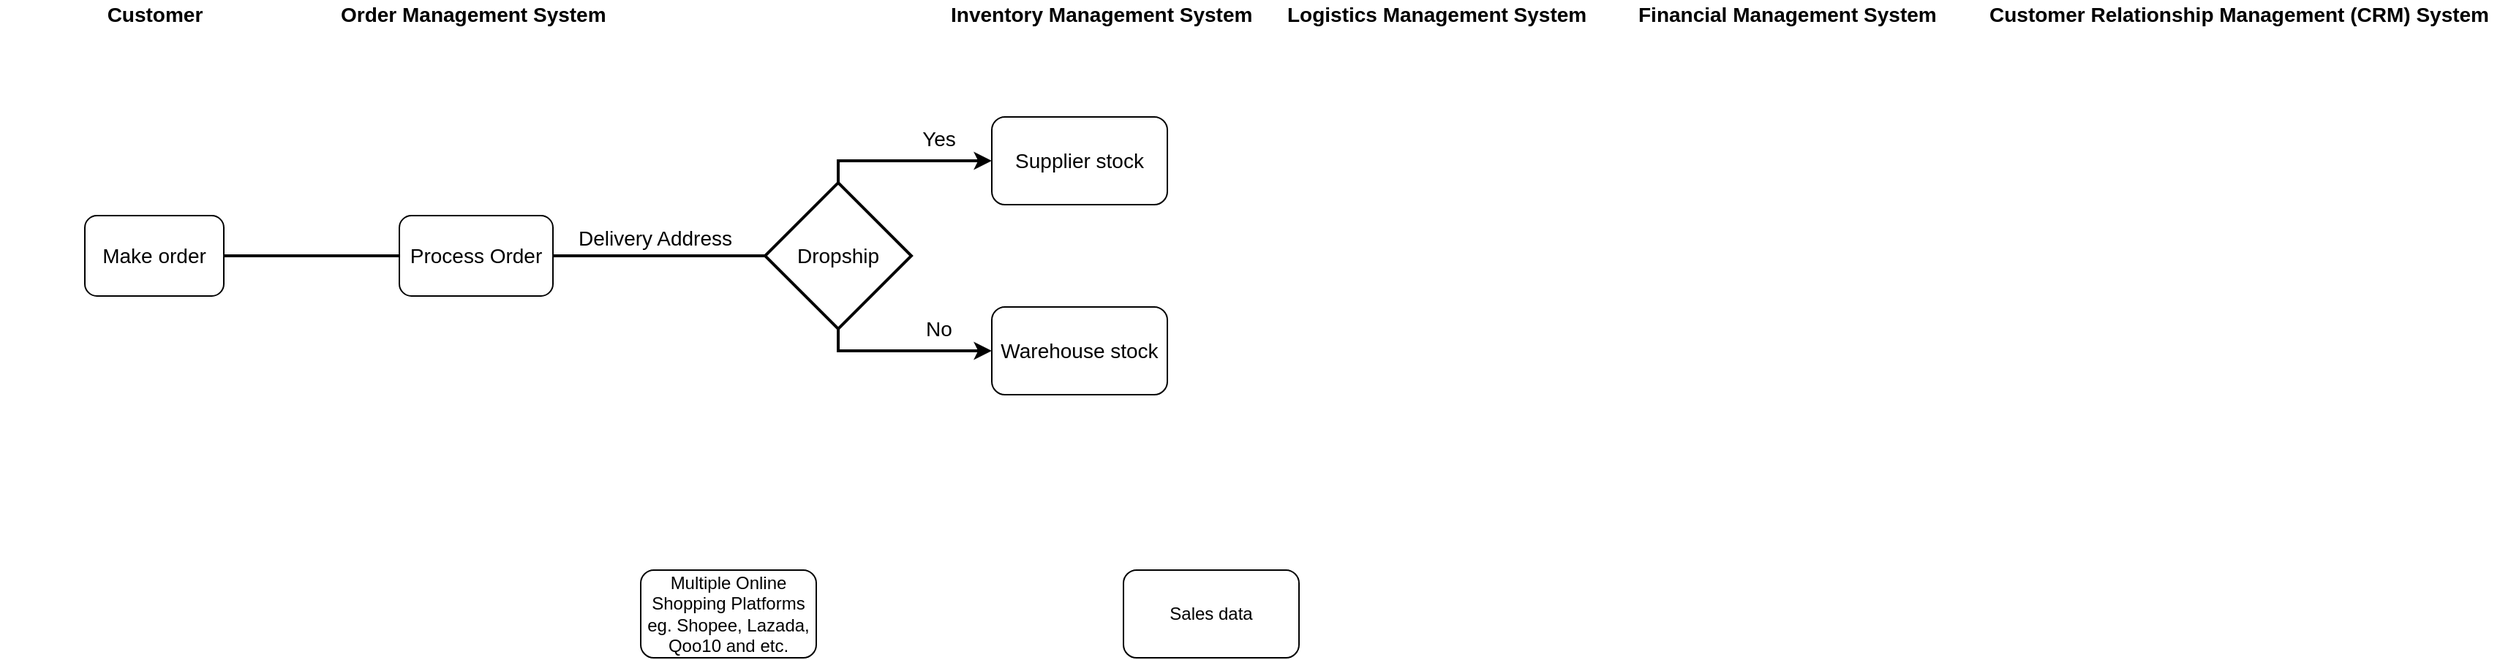 <mxfile version="20.8.23" type="browser"><diagram name="Page-1" id="tiRtrdZp1hIeL0sHMyO_"><mxGraphModel dx="2511" dy="904" grid="1" gridSize="10" guides="1" tooltips="1" connect="1" arrows="1" fold="1" page="1" pageScale="1" pageWidth="827" pageHeight="1169" math="0" shadow="0"><root><mxCell id="0"/><mxCell id="1" parent="0"/><mxCell id="tGghNo-WIGV3NSE3Wc5t-1" value="Multiple Online Shopping Platforms&lt;br&gt;eg. Shopee, Lazada, Qoo10 and etc." style="rounded=1;whiteSpace=wrap;html=1;" parent="1" vertex="1"><mxGeometry x="240" y="570" width="120" height="60" as="geometry"/></mxCell><mxCell id="tGghNo-WIGV3NSE3Wc5t-2" value="Sales data" style="rounded=1;whiteSpace=wrap;html=1;" parent="1" vertex="1"><mxGeometry x="570" y="570" width="120" height="60" as="geometry"/></mxCell><mxCell id="tGghNo-WIGV3NSE3Wc5t-3" value="Warehouse stock" style="rounded=1;whiteSpace=wrap;html=1;fontSize=14;" parent="1" vertex="1"><mxGeometry x="480" y="390" width="120" height="60" as="geometry"/></mxCell><mxCell id="tGghNo-WIGV3NSE3Wc5t-4" value="Make order" style="rounded=1;whiteSpace=wrap;html=1;fontSize=14;" parent="1" vertex="1"><mxGeometry x="-140" y="327.5" width="95" height="55" as="geometry"/></mxCell><mxCell id="tGghNo-WIGV3NSE3Wc5t-7" value="&lt;span style=&quot;font-size: 14px;&quot; id=&quot;docs-internal-guid-1d324e2a-7fff-3c94-8775-5019940d7010&quot;&gt;&lt;span style=&quot;font-size: 14px; font-family: Arial; color: rgb(0, 0, 0); background-color: transparent; font-style: normal; font-variant: normal; text-decoration: none; vertical-align: baseline;&quot;&gt;Order Management System&lt;/span&gt;&lt;/span&gt;" style="text;whiteSpace=wrap;html=1;align=left;verticalAlign=middle;fontSize=14;fontStyle=1" parent="1" vertex="1"><mxGeometry x="32.5" y="180" width="190" height="20" as="geometry"/></mxCell><mxCell id="tGghNo-WIGV3NSE3Wc5t-8" value="&lt;span style=&quot;font-size: 14px;&quot; id=&quot;docs-internal-guid-9415e34b-7fff-a1a2-4295-181ad273ff44&quot;&gt;&lt;span style=&quot;font-size: 14px; font-family: Arial; color: rgb(0, 0, 0); background-color: transparent; font-style: normal; font-variant: normal; text-decoration: none; vertical-align: baseline;&quot;&gt;Customer Relationship Management (CRM) System&lt;/span&gt;&lt;/span&gt;" style="text;whiteSpace=wrap;html=1;verticalAlign=middle;fontSize=14;fontStyle=1" parent="1" vertex="1"><mxGeometry x="1160" y="180" width="350" height="20" as="geometry"/></mxCell><mxCell id="tGghNo-WIGV3NSE3Wc5t-9" value="&lt;span style=&quot;font-size: 14px;&quot; id=&quot;docs-internal-guid-a8fc3402-7fff-b40d-7543-340d0212bfa5&quot;&gt;&lt;span style=&quot;font-size: 14px; font-family: Arial; color: rgb(0, 0, 0); background-color: transparent; font-style: normal; font-variant: normal; text-decoration: none; vertical-align: baseline;&quot;&gt;Logistics Management System&lt;/span&gt;&lt;/span&gt;" style="text;whiteSpace=wrap;html=1;verticalAlign=middle;fontSize=14;fontStyle=1" parent="1" vertex="1"><mxGeometry x="680" y="180" width="210" height="20" as="geometry"/></mxCell><mxCell id="tGghNo-WIGV3NSE3Wc5t-10" value="&lt;span style=&quot;font-size: 14px;&quot; id=&quot;docs-internal-guid-5dac52f8-7fff-e4c4-6359-efce4633b223&quot;&gt;&lt;span style=&quot;font-size: 14px; font-family: Arial; color: rgb(0, 0, 0); background-color: transparent; font-style: normal; font-variant: normal; text-decoration: none; vertical-align: baseline;&quot;&gt;Financial Management System&lt;/span&gt;&lt;/span&gt;" style="text;whiteSpace=wrap;html=1;verticalAlign=middle;fontSize=14;fontStyle=1" parent="1" vertex="1"><mxGeometry x="920" y="180" width="210" height="20" as="geometry"/></mxCell><mxCell id="tGghNo-WIGV3NSE3Wc5t-11" value="&lt;span style=&quot;font-size: 14px;&quot; id=&quot;docs-internal-guid-6c4757c5-7fff-143b-70de-a1ef65d458ee&quot;&gt;&lt;span style=&quot;font-size: 14px; font-family: Arial; color: rgb(0, 0, 0); background-color: transparent; font-style: normal; font-variant: normal; text-decoration: none; vertical-align: baseline;&quot;&gt;Inventory Management System&lt;/span&gt;&lt;/span&gt;" style="text;whiteSpace=wrap;html=1;verticalAlign=middle;fontSize=14;fontStyle=1" parent="1" vertex="1"><mxGeometry x="450" y="180" width="210" height="20" as="geometry"/></mxCell><mxCell id="tGghNo-WIGV3NSE3Wc5t-12" value="&lt;span style=&quot;font-size: 14px;&quot; id=&quot;docs-internal-guid-6c4757c5-7fff-143b-70de-a1ef65d458ee&quot;&gt;&lt;span style=&quot;font-size: 14px; font-family: Arial; color: rgb(0, 0, 0); background-color: transparent; font-style: normal; font-variant: normal; text-decoration: none; vertical-align: baseline;&quot;&gt;Customer&lt;/span&gt;&lt;/span&gt;" style="text;whiteSpace=wrap;html=1;verticalAlign=middle;align=center;fontStyle=1;fontSize=14;" parent="1" vertex="1"><mxGeometry x="-197.5" y="180" width="210" height="20" as="geometry"/></mxCell><mxCell id="tGghNo-WIGV3NSE3Wc5t-14" value="Process Order" style="rounded=1;whiteSpace=wrap;html=1;fontSize=14;" parent="1" vertex="1"><mxGeometry x="75" y="327.5" width="105" height="55" as="geometry"/></mxCell><mxCell id="tGghNo-WIGV3NSE3Wc5t-16" value="Supplier stock" style="rounded=1;whiteSpace=wrap;html=1;fontSize=14;" parent="1" vertex="1"><mxGeometry x="480" y="260" width="120" height="60" as="geometry"/></mxCell><mxCell id="tGghNo-WIGV3NSE3Wc5t-19" value="No" style="text;html=1;strokeColor=none;fillColor=none;align=center;verticalAlign=middle;whiteSpace=wrap;rounded=0;fontSize=14;" parent="1" vertex="1"><mxGeometry x="414" y="390" width="60" height="30" as="geometry"/></mxCell><mxCell id="tGghNo-WIGV3NSE3Wc5t-20" value="Yes" style="text;html=1;strokeColor=none;fillColor=none;align=center;verticalAlign=middle;whiteSpace=wrap;rounded=0;fontSize=14;" parent="1" vertex="1"><mxGeometry x="414" y="260" width="60" height="30" as="geometry"/></mxCell><mxCell id="tGghNo-WIGV3NSE3Wc5t-35" style="edgeStyle=orthogonalEdgeStyle;rounded=0;orthogonalLoop=1;jettySize=auto;html=1;entryX=0;entryY=0.5;entryDx=0;entryDy=0;strokeWidth=2;fontSize=14;exitX=0.5;exitY=0;exitDx=0;exitDy=0;exitPerimeter=0;" parent="1" source="tGghNo-WIGV3NSE3Wc5t-21" target="tGghNo-WIGV3NSE3Wc5t-16" edge="1"><mxGeometry relative="1" as="geometry"><Array as="points"><mxPoint x="375" y="290"/></Array></mxGeometry></mxCell><mxCell id="tGghNo-WIGV3NSE3Wc5t-36" style="edgeStyle=orthogonalEdgeStyle;rounded=0;orthogonalLoop=1;jettySize=auto;html=1;entryX=0;entryY=0.5;entryDx=0;entryDy=0;strokeWidth=2;fontSize=14;exitX=0.5;exitY=1;exitDx=0;exitDy=0;exitPerimeter=0;" parent="1" source="tGghNo-WIGV3NSE3Wc5t-21" target="tGghNo-WIGV3NSE3Wc5t-3" edge="1"><mxGeometry relative="1" as="geometry"><Array as="points"><mxPoint x="375" y="420"/></Array></mxGeometry></mxCell><mxCell id="tGghNo-WIGV3NSE3Wc5t-21" value="Dropship" style="strokeWidth=2;html=1;shape=mxgraph.flowchart.decision;whiteSpace=wrap;fontSize=14;" parent="1" vertex="1"><mxGeometry x="325" y="305" width="100" height="100" as="geometry"/></mxCell><mxCell id="tGghNo-WIGV3NSE3Wc5t-26" value="" style="endArrow=none;html=1;rounded=0;fontSize=14;strokeWidth=2;entryX=0;entryY=0.5;entryDx=0;entryDy=0;entryPerimeter=0;exitX=1;exitY=0.5;exitDx=0;exitDy=0;" parent="1" source="tGghNo-WIGV3NSE3Wc5t-14" target="tGghNo-WIGV3NSE3Wc5t-21" edge="1"><mxGeometry width="50" height="50" relative="1" as="geometry"><mxPoint x="160" y="355" as="sourcePoint"/><mxPoint x="270" y="410" as="targetPoint"/></mxGeometry></mxCell><mxCell id="tGghNo-WIGV3NSE3Wc5t-38" value="" style="endArrow=none;html=1;rounded=0;strokeWidth=2;fontSize=14;entryX=1;entryY=0.5;entryDx=0;entryDy=0;exitX=0;exitY=0.5;exitDx=0;exitDy=0;" parent="1" source="tGghNo-WIGV3NSE3Wc5t-14" target="tGghNo-WIGV3NSE3Wc5t-4" edge="1"><mxGeometry width="50" height="50" relative="1" as="geometry"><mxPoint x="400" y="390" as="sourcePoint"/><mxPoint x="450" y="340" as="targetPoint"/></mxGeometry></mxCell><mxCell id="tGghNo-WIGV3NSE3Wc5t-39" value="Delivery Address" style="text;html=1;strokeColor=none;fillColor=none;align=center;verticalAlign=middle;whiteSpace=wrap;rounded=0;fontSize=14;" parent="1" vertex="1"><mxGeometry x="190" y="327.5" width="120" height="30" as="geometry"/></mxCell></root></mxGraphModel></diagram></mxfile>